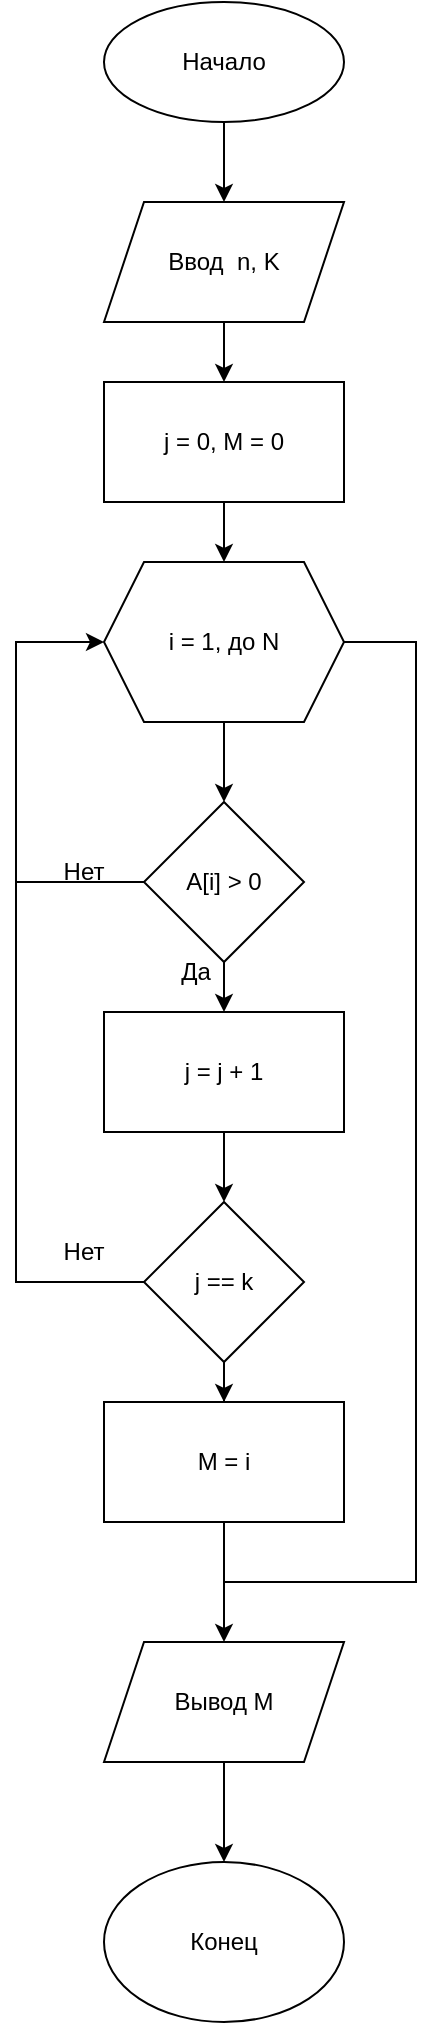 <mxfile version="24.8.6">
  <diagram name="Страница — 1" id="ung0pXFtCpM-ZGpEShdC">
    <mxGraphModel dx="2232" dy="1073" grid="1" gridSize="10" guides="1" tooltips="1" connect="1" arrows="1" fold="1" page="1" pageScale="1" pageWidth="827" pageHeight="1169" math="0" shadow="0">
      <root>
        <mxCell id="0" />
        <mxCell id="1" parent="0" />
        <mxCell id="8HHE65i4Vd74bU2ERSKY-3" style="edgeStyle=orthogonalEdgeStyle;rounded=0;orthogonalLoop=1;jettySize=auto;html=1;entryX=0.5;entryY=0;entryDx=0;entryDy=0;" edge="1" parent="1" source="8HHE65i4Vd74bU2ERSKY-1" target="8HHE65i4Vd74bU2ERSKY-2">
          <mxGeometry relative="1" as="geometry" />
        </mxCell>
        <mxCell id="8HHE65i4Vd74bU2ERSKY-1" value="Начало" style="ellipse;whiteSpace=wrap;html=1;" vertex="1" parent="1">
          <mxGeometry x="354" y="50" width="120" height="60" as="geometry" />
        </mxCell>
        <mxCell id="8HHE65i4Vd74bU2ERSKY-5" value="" style="edgeStyle=orthogonalEdgeStyle;rounded=0;orthogonalLoop=1;jettySize=auto;html=1;" edge="1" parent="1" source="8HHE65i4Vd74bU2ERSKY-2" target="8HHE65i4Vd74bU2ERSKY-4">
          <mxGeometry relative="1" as="geometry" />
        </mxCell>
        <mxCell id="8HHE65i4Vd74bU2ERSKY-2" value="Ввод&amp;nbsp; n, K" style="shape=parallelogram;perimeter=parallelogramPerimeter;whiteSpace=wrap;html=1;fixedSize=1;" vertex="1" parent="1">
          <mxGeometry x="354" y="150" width="120" height="60" as="geometry" />
        </mxCell>
        <mxCell id="8HHE65i4Vd74bU2ERSKY-7" value="" style="edgeStyle=orthogonalEdgeStyle;rounded=0;orthogonalLoop=1;jettySize=auto;html=1;" edge="1" parent="1" source="8HHE65i4Vd74bU2ERSKY-4" target="8HHE65i4Vd74bU2ERSKY-6">
          <mxGeometry relative="1" as="geometry" />
        </mxCell>
        <mxCell id="8HHE65i4Vd74bU2ERSKY-4" value="j = 0, M = 0" style="whiteSpace=wrap;html=1;" vertex="1" parent="1">
          <mxGeometry x="354" y="240" width="120" height="60" as="geometry" />
        </mxCell>
        <mxCell id="8HHE65i4Vd74bU2ERSKY-9" value="" style="edgeStyle=orthogonalEdgeStyle;rounded=0;orthogonalLoop=1;jettySize=auto;html=1;" edge="1" parent="1" source="8HHE65i4Vd74bU2ERSKY-6" target="8HHE65i4Vd74bU2ERSKY-8">
          <mxGeometry relative="1" as="geometry" />
        </mxCell>
        <mxCell id="8HHE65i4Vd74bU2ERSKY-6" value="i = 1, до N" style="shape=hexagon;perimeter=hexagonPerimeter2;whiteSpace=wrap;html=1;fixedSize=1;" vertex="1" parent="1">
          <mxGeometry x="354" y="330" width="120" height="80" as="geometry" />
        </mxCell>
        <mxCell id="8HHE65i4Vd74bU2ERSKY-11" value="" style="edgeStyle=orthogonalEdgeStyle;rounded=0;orthogonalLoop=1;jettySize=auto;html=1;" edge="1" parent="1" source="8HHE65i4Vd74bU2ERSKY-8" target="8HHE65i4Vd74bU2ERSKY-10">
          <mxGeometry relative="1" as="geometry" />
        </mxCell>
        <mxCell id="8HHE65i4Vd74bU2ERSKY-8" value="A[i] &amp;gt; 0" style="rhombus;whiteSpace=wrap;html=1;" vertex="1" parent="1">
          <mxGeometry x="374" y="450" width="80" height="80" as="geometry" />
        </mxCell>
        <mxCell id="8HHE65i4Vd74bU2ERSKY-13" value="" style="edgeStyle=orthogonalEdgeStyle;rounded=0;orthogonalLoop=1;jettySize=auto;html=1;" edge="1" parent="1" source="8HHE65i4Vd74bU2ERSKY-10" target="8HHE65i4Vd74bU2ERSKY-12">
          <mxGeometry relative="1" as="geometry" />
        </mxCell>
        <mxCell id="8HHE65i4Vd74bU2ERSKY-10" value="j = j + 1" style="whiteSpace=wrap;html=1;" vertex="1" parent="1">
          <mxGeometry x="354" y="555" width="120" height="60" as="geometry" />
        </mxCell>
        <mxCell id="8HHE65i4Vd74bU2ERSKY-14" style="edgeStyle=orthogonalEdgeStyle;rounded=0;orthogonalLoop=1;jettySize=auto;html=1;entryX=0;entryY=0.5;entryDx=0;entryDy=0;" edge="1" parent="1" source="8HHE65i4Vd74bU2ERSKY-12" target="8HHE65i4Vd74bU2ERSKY-6">
          <mxGeometry relative="1" as="geometry">
            <mxPoint x="350" y="370" as="targetPoint" />
            <Array as="points">
              <mxPoint x="310" y="690" />
              <mxPoint x="310" y="370" />
            </Array>
          </mxGeometry>
        </mxCell>
        <mxCell id="8HHE65i4Vd74bU2ERSKY-24" style="edgeStyle=orthogonalEdgeStyle;rounded=0;orthogonalLoop=1;jettySize=auto;html=1;" edge="1" parent="1" source="8HHE65i4Vd74bU2ERSKY-12" target="8HHE65i4Vd74bU2ERSKY-25">
          <mxGeometry relative="1" as="geometry">
            <mxPoint x="414" y="830" as="targetPoint" />
          </mxGeometry>
        </mxCell>
        <mxCell id="8HHE65i4Vd74bU2ERSKY-12" value="j == k" style="rhombus;whiteSpace=wrap;html=1;" vertex="1" parent="1">
          <mxGeometry x="374" y="650" width="80" height="80" as="geometry" />
        </mxCell>
        <mxCell id="8HHE65i4Vd74bU2ERSKY-16" value="Нет" style="text;html=1;align=center;verticalAlign=middle;whiteSpace=wrap;rounded=0;" vertex="1" parent="1">
          <mxGeometry x="314" y="660" width="60" height="30" as="geometry" />
        </mxCell>
        <mxCell id="8HHE65i4Vd74bU2ERSKY-17" value="" style="endArrow=none;html=1;rounded=0;entryX=0;entryY=0.5;entryDx=0;entryDy=0;" edge="1" parent="1" target="8HHE65i4Vd74bU2ERSKY-8">
          <mxGeometry width="50" height="50" relative="1" as="geometry">
            <mxPoint x="310" y="490" as="sourcePoint" />
            <mxPoint x="370" y="490" as="targetPoint" />
          </mxGeometry>
        </mxCell>
        <mxCell id="8HHE65i4Vd74bU2ERSKY-18" value="Нет" style="text;html=1;align=center;verticalAlign=middle;whiteSpace=wrap;rounded=0;" vertex="1" parent="1">
          <mxGeometry x="314" y="470" width="60" height="30" as="geometry" />
        </mxCell>
        <mxCell id="8HHE65i4Vd74bU2ERSKY-19" value="Да" style="text;html=1;align=center;verticalAlign=middle;whiteSpace=wrap;rounded=0;" vertex="1" parent="1">
          <mxGeometry x="370" y="520" width="60" height="30" as="geometry" />
        </mxCell>
        <mxCell id="8HHE65i4Vd74bU2ERSKY-20" value="Конец" style="ellipse;whiteSpace=wrap;html=1;" vertex="1" parent="1">
          <mxGeometry x="354" y="980" width="120" height="80" as="geometry" />
        </mxCell>
        <mxCell id="8HHE65i4Vd74bU2ERSKY-27" value="" style="edgeStyle=orthogonalEdgeStyle;rounded=0;orthogonalLoop=1;jettySize=auto;html=1;" edge="1" parent="1" source="8HHE65i4Vd74bU2ERSKY-23" target="8HHE65i4Vd74bU2ERSKY-20">
          <mxGeometry relative="1" as="geometry" />
        </mxCell>
        <mxCell id="8HHE65i4Vd74bU2ERSKY-23" value="Вывод M" style="shape=parallelogram;perimeter=parallelogramPerimeter;whiteSpace=wrap;html=1;fixedSize=1;" vertex="1" parent="1">
          <mxGeometry x="354" y="870" width="120" height="60" as="geometry" />
        </mxCell>
        <mxCell id="8HHE65i4Vd74bU2ERSKY-26" value="" style="edgeStyle=orthogonalEdgeStyle;rounded=0;orthogonalLoop=1;jettySize=auto;html=1;" edge="1" parent="1" source="8HHE65i4Vd74bU2ERSKY-25" target="8HHE65i4Vd74bU2ERSKY-23">
          <mxGeometry relative="1" as="geometry" />
        </mxCell>
        <mxCell id="8HHE65i4Vd74bU2ERSKY-25" value="M = i" style="rounded=0;whiteSpace=wrap;html=1;" vertex="1" parent="1">
          <mxGeometry x="354" y="750" width="120" height="60" as="geometry" />
        </mxCell>
        <mxCell id="8HHE65i4Vd74bU2ERSKY-31" value="" style="endArrow=none;html=1;rounded=0;exitX=1;exitY=0.5;exitDx=0;exitDy=0;" edge="1" parent="1" source="8HHE65i4Vd74bU2ERSKY-6">
          <mxGeometry width="50" height="50" relative="1" as="geometry">
            <mxPoint x="540" y="610" as="sourcePoint" />
            <mxPoint x="414" y="840" as="targetPoint" />
            <Array as="points">
              <mxPoint x="510" y="370" />
              <mxPoint x="510" y="600" />
              <mxPoint x="510" y="840" />
            </Array>
          </mxGeometry>
        </mxCell>
      </root>
    </mxGraphModel>
  </diagram>
</mxfile>

